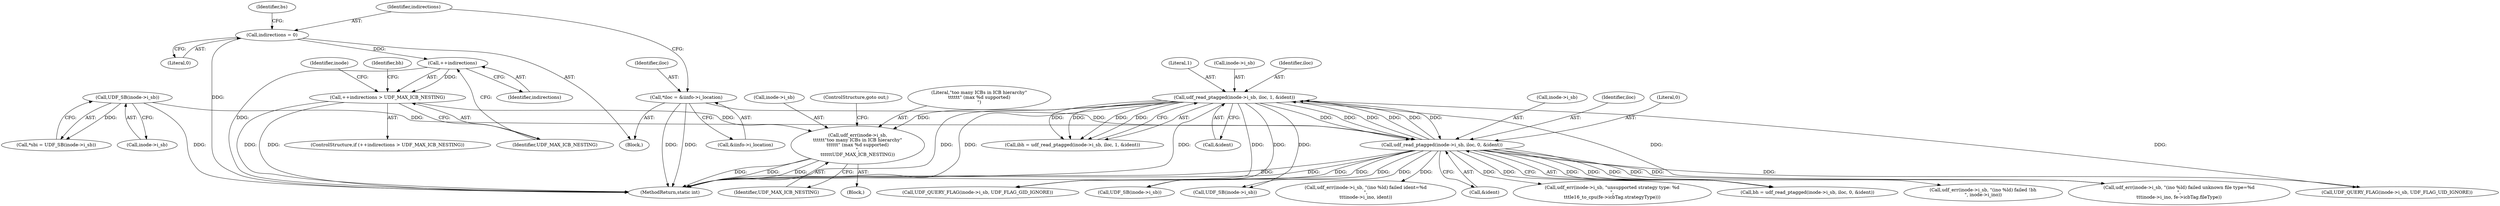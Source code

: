 digraph "0_linux_23b133bdc452aa441fcb9b82cbf6dd05cfd342d0@pointer" {
"1000314" [label="(Call,udf_err(inode->i_sb,\n\t\t\t\t\t\t\"too many ICBs in ICB hierarchy\"\n\t\t\t\t\t\t\" (max %d supported)\n\",\n\t\t\t\t\t\tUDF_MAX_ICB_NESTING))"];
"1000258" [label="(Call,udf_read_ptagged(inode->i_sb, iloc, 1, &ident))"];
"1000185" [label="(Call,udf_read_ptagged(inode->i_sb, iloc, 0, &ident))"];
"1000127" [label="(Call,UDF_SB(inode->i_sb))"];
"1000132" [label="(Call,*iloc = &iinfo->i_location)"];
"1000309" [label="(Call,++indirections > UDF_MAX_ICB_NESTING)"];
"1000310" [label="(Call,++indirections)"];
"1000140" [label="(Call,indirections = 0)"];
"1000197" [label="(Call,udf_err(inode->i_sb, \"(ino %ld) failed !bh\n\", inode->i_ino))"];
"1000128" [label="(Call,inode->i_sb)"];
"1000315" [label="(Call,inode->i_sb)"];
"1000319" [label="(Identifier,UDF_MAX_ICB_NESTING)"];
"1000258" [label="(Call,udf_read_ptagged(inode->i_sb, iloc, 1, &ident))"];
"1000221" [label="(Call,udf_err(inode->i_sb, \"(ino %ld) failed ident=%d\n\",\n\t\t\tinode->i_ino, ident))"];
"1000316" [label="(Identifier,inode)"];
"1000311" [label="(Identifier,indirections)"];
"1000314" [label="(Call,udf_err(inode->i_sb,\n\t\t\t\t\t\t\"too many ICBs in ICB hierarchy\"\n\t\t\t\t\t\t\" (max %d supported)\n\",\n\t\t\t\t\t\tUDF_MAX_ICB_NESTING))"];
"1001170" [label="(Call,udf_err(inode->i_sb, \"(ino %ld) failed unknown file type=%d\n\",\n\t\t\tinode->i_ino, fe->icbTag.fileType))"];
"1000191" [label="(Call,&ident)"];
"1000186" [label="(Call,inode->i_sb)"];
"1000256" [label="(Call,ibh = udf_read_ptagged(inode->i_sb, iloc, 1, &ident))"];
"1000111" [label="(Block,)"];
"1000141" [label="(Identifier,indirections)"];
"1000140" [label="(Call,indirections = 0)"];
"1000189" [label="(Identifier,iloc)"];
"1000190" [label="(Literal,0)"];
"1000142" [label="(Literal,0)"];
"1000337" [label="(Call,udf_err(inode->i_sb, \"unsupported strategy type: %d\n\",\n\t\t\tle16_to_cpu(fe->icbTag.strategyType)))"];
"1000309" [label="(Call,++indirections > UDF_MAX_ICB_NESTING)"];
"1001231" [label="(MethodReturn,static int)"];
"1000308" [label="(ControlStructure,if (++indirections > UDF_MAX_ICB_NESTING))"];
"1000591" [label="(Call,UDF_QUERY_FLAG(inode->i_sb, UDF_FLAG_UID_IGNORE))"];
"1000312" [label="(Identifier,UDF_MAX_ICB_NESTING)"];
"1000264" [label="(Call,&ident)"];
"1000320" [label="(ControlStructure,goto out;)"];
"1000183" [label="(Call,bh = udf_read_ptagged(inode->i_sb, iloc, 0, &ident))"];
"1000133" [label="(Identifier,iloc)"];
"1000125" [label="(Call,*sbi = UDF_SB(inode->i_sb))"];
"1000127" [label="(Call,UDF_SB(inode->i_sb))"];
"1000322" [label="(Identifier,bh)"];
"1000263" [label="(Literal,1)"];
"1000625" [label="(Call,UDF_QUERY_FLAG(inode->i_sb, UDF_FLAG_GID_IGNORE))"];
"1000134" [label="(Call,&iinfo->i_location)"];
"1000313" [label="(Block,)"];
"1000132" [label="(Call,*iloc = &iinfo->i_location)"];
"1000145" [label="(Identifier,bs)"];
"1000640" [label="(Call,UDF_SB(inode->i_sb))"];
"1000259" [label="(Call,inode->i_sb)"];
"1000606" [label="(Call,UDF_SB(inode->i_sb))"];
"1000185" [label="(Call,udf_read_ptagged(inode->i_sb, iloc, 0, &ident))"];
"1000262" [label="(Identifier,iloc)"];
"1000310" [label="(Call,++indirections)"];
"1000318" [label="(Literal,\"too many ICBs in ICB hierarchy\"\n\t\t\t\t\t\t\" (max %d supported)\n\")"];
"1000314" -> "1000313"  [label="AST: "];
"1000314" -> "1000319"  [label="CFG: "];
"1000315" -> "1000314"  [label="AST: "];
"1000318" -> "1000314"  [label="AST: "];
"1000319" -> "1000314"  [label="AST: "];
"1000320" -> "1000314"  [label="CFG: "];
"1000314" -> "1001231"  [label="DDG: "];
"1000314" -> "1001231"  [label="DDG: "];
"1000314" -> "1001231"  [label="DDG: "];
"1000258" -> "1000314"  [label="DDG: "];
"1000309" -> "1000314"  [label="DDG: "];
"1000258" -> "1000256"  [label="AST: "];
"1000258" -> "1000264"  [label="CFG: "];
"1000259" -> "1000258"  [label="AST: "];
"1000262" -> "1000258"  [label="AST: "];
"1000263" -> "1000258"  [label="AST: "];
"1000264" -> "1000258"  [label="AST: "];
"1000256" -> "1000258"  [label="CFG: "];
"1000258" -> "1001231"  [label="DDG: "];
"1000258" -> "1001231"  [label="DDG: "];
"1000258" -> "1001231"  [label="DDG: "];
"1000258" -> "1000185"  [label="DDG: "];
"1000258" -> "1000185"  [label="DDG: "];
"1000258" -> "1000185"  [label="DDG: "];
"1000258" -> "1000256"  [label="DDG: "];
"1000258" -> "1000256"  [label="DDG: "];
"1000258" -> "1000256"  [label="DDG: "];
"1000258" -> "1000256"  [label="DDG: "];
"1000185" -> "1000258"  [label="DDG: "];
"1000185" -> "1000258"  [label="DDG: "];
"1000185" -> "1000258"  [label="DDG: "];
"1000258" -> "1000591"  [label="DDG: "];
"1000258" -> "1000606"  [label="DDG: "];
"1000258" -> "1000625"  [label="DDG: "];
"1000258" -> "1000640"  [label="DDG: "];
"1000258" -> "1001170"  [label="DDG: "];
"1000185" -> "1000183"  [label="AST: "];
"1000185" -> "1000191"  [label="CFG: "];
"1000186" -> "1000185"  [label="AST: "];
"1000189" -> "1000185"  [label="AST: "];
"1000190" -> "1000185"  [label="AST: "];
"1000191" -> "1000185"  [label="AST: "];
"1000183" -> "1000185"  [label="CFG: "];
"1000185" -> "1001231"  [label="DDG: "];
"1000185" -> "1001231"  [label="DDG: "];
"1000185" -> "1001231"  [label="DDG: "];
"1000185" -> "1000183"  [label="DDG: "];
"1000185" -> "1000183"  [label="DDG: "];
"1000185" -> "1000183"  [label="DDG: "];
"1000185" -> "1000183"  [label="DDG: "];
"1000127" -> "1000185"  [label="DDG: "];
"1000132" -> "1000185"  [label="DDG: "];
"1000185" -> "1000197"  [label="DDG: "];
"1000185" -> "1000221"  [label="DDG: "];
"1000185" -> "1000337"  [label="DDG: "];
"1000185" -> "1000591"  [label="DDG: "];
"1000185" -> "1000606"  [label="DDG: "];
"1000185" -> "1000625"  [label="DDG: "];
"1000185" -> "1000640"  [label="DDG: "];
"1000185" -> "1001170"  [label="DDG: "];
"1000127" -> "1000125"  [label="AST: "];
"1000127" -> "1000128"  [label="CFG: "];
"1000128" -> "1000127"  [label="AST: "];
"1000125" -> "1000127"  [label="CFG: "];
"1000127" -> "1001231"  [label="DDG: "];
"1000127" -> "1000125"  [label="DDG: "];
"1000132" -> "1000111"  [label="AST: "];
"1000132" -> "1000134"  [label="CFG: "];
"1000133" -> "1000132"  [label="AST: "];
"1000134" -> "1000132"  [label="AST: "];
"1000141" -> "1000132"  [label="CFG: "];
"1000132" -> "1001231"  [label="DDG: "];
"1000132" -> "1001231"  [label="DDG: "];
"1000309" -> "1000308"  [label="AST: "];
"1000309" -> "1000312"  [label="CFG: "];
"1000310" -> "1000309"  [label="AST: "];
"1000312" -> "1000309"  [label="AST: "];
"1000316" -> "1000309"  [label="CFG: "];
"1000322" -> "1000309"  [label="CFG: "];
"1000309" -> "1001231"  [label="DDG: "];
"1000309" -> "1001231"  [label="DDG: "];
"1000310" -> "1000309"  [label="DDG: "];
"1000310" -> "1000311"  [label="CFG: "];
"1000311" -> "1000310"  [label="AST: "];
"1000312" -> "1000310"  [label="CFG: "];
"1000310" -> "1001231"  [label="DDG: "];
"1000140" -> "1000310"  [label="DDG: "];
"1000140" -> "1000111"  [label="AST: "];
"1000140" -> "1000142"  [label="CFG: "];
"1000141" -> "1000140"  [label="AST: "];
"1000142" -> "1000140"  [label="AST: "];
"1000145" -> "1000140"  [label="CFG: "];
"1000140" -> "1001231"  [label="DDG: "];
}
